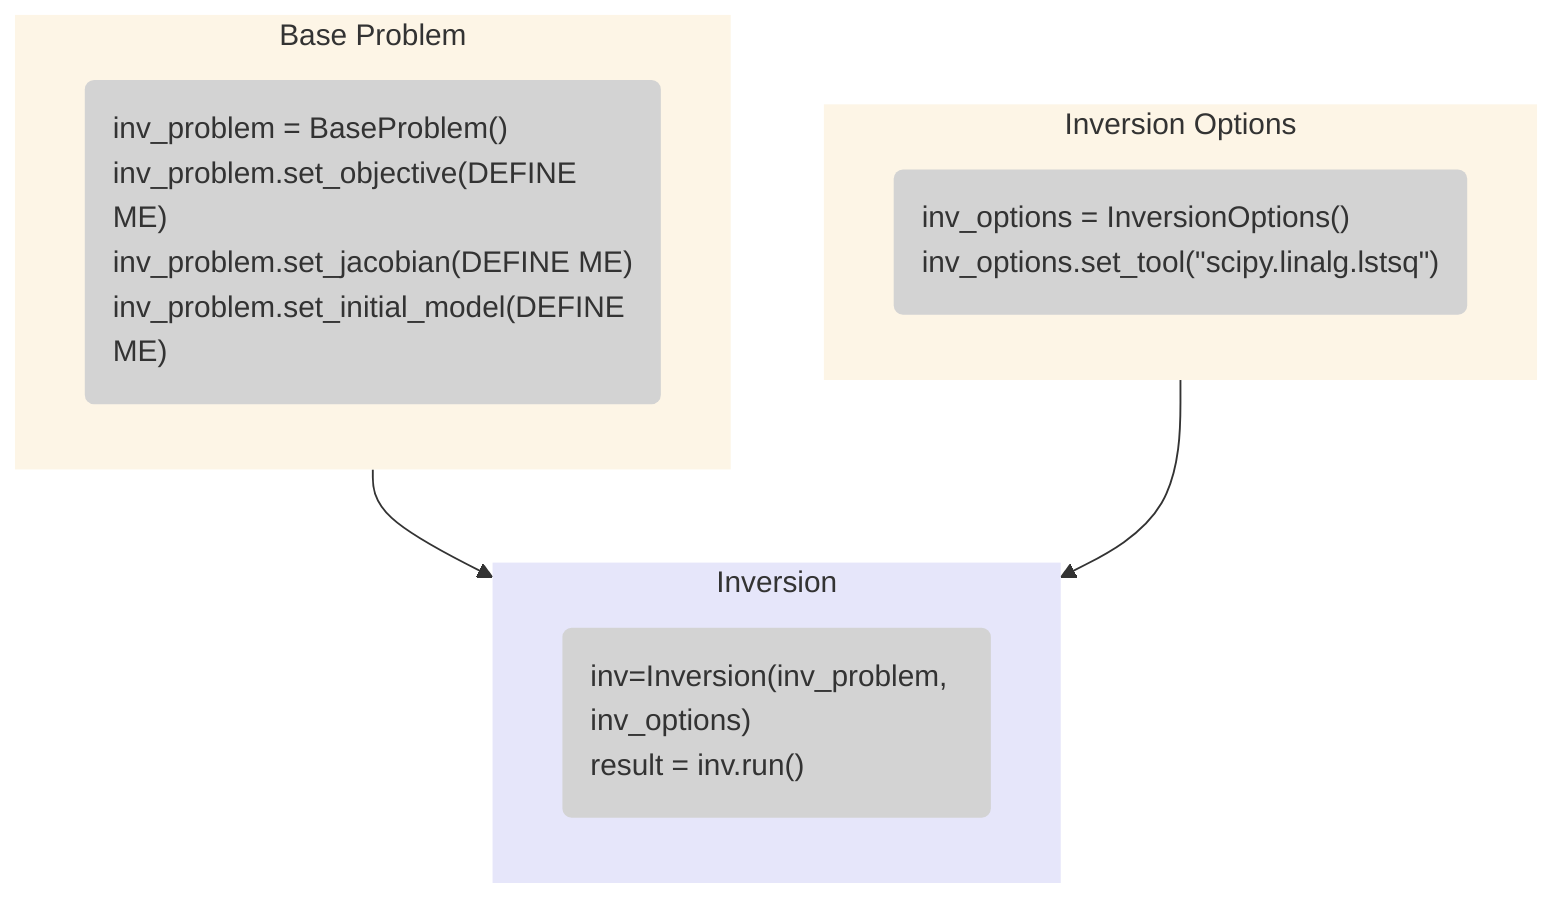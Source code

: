graph TD;
    base_problem_details(inv_problem = BaseProblem#40;#41;\ninv_problem.set_objective#40;DEFINE ME#41;\ninv_problem.set_jacobian#40;DEFINE ME#41;\ninv_problem.set_initial_model#40;DEFINE ME#41;):::cls_code_block
    inversion_options_details(inv_options = InversionOptions#40;#41;\ninv_options.set_tool#40;#34;scipy.linalg.lstsq#34;#41;):::cls_code_block
    inversion_details(inv=Inversion#40;inv_problem, inv_options#41;\nresult = inv.run#40;#41;):::cls_code_block

    subgraph base_problem ["Base Problem"]
        base_problem_details
    end

    subgraph inversion_options ["Inversion Options"]
        inversion_options_details
    end

    subgraph inversion ["Inversion"]
        inversion_details
    end

    base_problem --> inversion;
    inversion_options --> inversion;

    classDef cls_base_problem fill: oldlace, stroke-width: 0;
    classDef cls_inversion_options fill: oldlace, stroke-width: 0;
    classDef cls_inversion fill: lavender, stroke-width: 0;
    classDef cls_code_block fill: lightgrey, stroke-width: 0, text-align: left;

    class base_problem cls_base_problem;
    class inversion_options cls_inversion_options;
    class inversion cls_inversion;